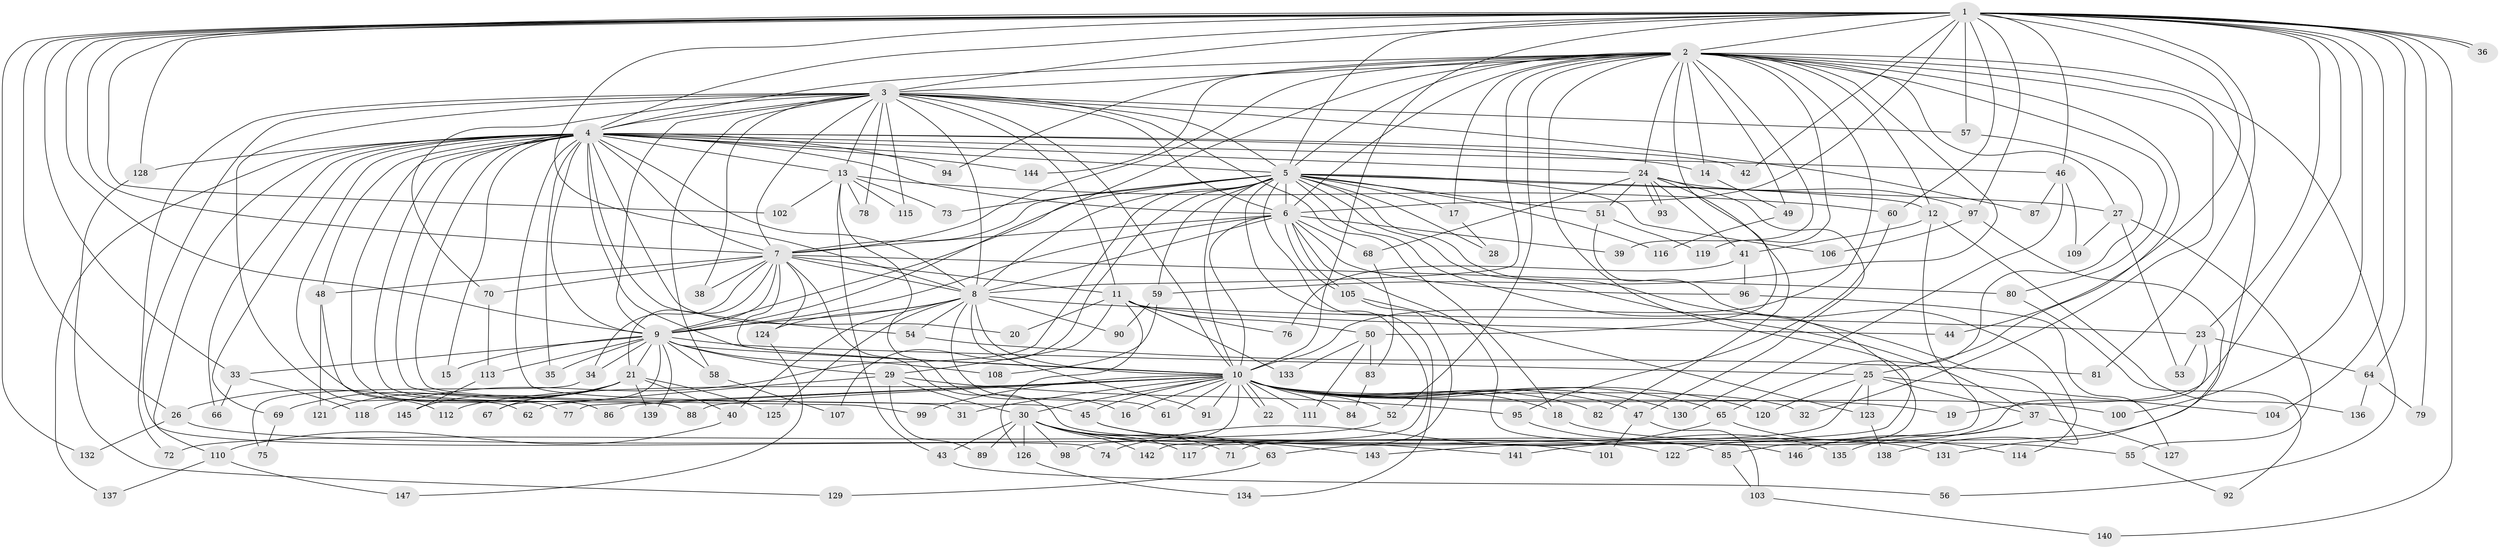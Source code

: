 // coarse degree distribution, {26: 0.009708737864077669, 23: 0.009708737864077669, 18: 0.009708737864077669, 30: 0.009708737864077669, 22: 0.009708737864077669, 13: 0.009708737864077669, 16: 0.009708737864077669, 15: 0.009708737864077669, 19: 0.009708737864077669, 32: 0.009708737864077669, 9: 0.019417475728155338, 5: 0.019417475728155338, 3: 0.13592233009708737, 2: 0.5242718446601942, 8: 0.019417475728155338, 11: 0.009708737864077669, 1: 0.02912621359223301, 7: 0.019417475728155338, 4: 0.07766990291262135, 6: 0.038834951456310676, 12: 0.009708737864077669}
// Generated by graph-tools (version 1.1) at 2025/49/03/04/25 22:49:53]
// undirected, 147 vertices, 319 edges
graph export_dot {
  node [color=gray90,style=filled];
  1;
  2;
  3;
  4;
  5;
  6;
  7;
  8;
  9;
  10;
  11;
  12;
  13;
  14;
  15;
  16;
  17;
  18;
  19;
  20;
  21;
  22;
  23;
  24;
  25;
  26;
  27;
  28;
  29;
  30;
  31;
  32;
  33;
  34;
  35;
  36;
  37;
  38;
  39;
  40;
  41;
  42;
  43;
  44;
  45;
  46;
  47;
  48;
  49;
  50;
  51;
  52;
  53;
  54;
  55;
  56;
  57;
  58;
  59;
  60;
  61;
  62;
  63;
  64;
  65;
  66;
  67;
  68;
  69;
  70;
  71;
  72;
  73;
  74;
  75;
  76;
  77;
  78;
  79;
  80;
  81;
  82;
  83;
  84;
  85;
  86;
  87;
  88;
  89;
  90;
  91;
  92;
  93;
  94;
  95;
  96;
  97;
  98;
  99;
  100;
  101;
  102;
  103;
  104;
  105;
  106;
  107;
  108;
  109;
  110;
  111;
  112;
  113;
  114;
  115;
  116;
  117;
  118;
  119;
  120;
  121;
  122;
  123;
  124;
  125;
  126;
  127;
  128;
  129;
  130;
  131;
  132;
  133;
  134;
  135;
  136;
  137;
  138;
  139;
  140;
  141;
  142;
  143;
  144;
  145;
  146;
  147;
  1 -- 2;
  1 -- 3;
  1 -- 4;
  1 -- 5;
  1 -- 6;
  1 -- 7;
  1 -- 8;
  1 -- 9;
  1 -- 10;
  1 -- 19;
  1 -- 23;
  1 -- 26;
  1 -- 33;
  1 -- 36;
  1 -- 36;
  1 -- 42;
  1 -- 44;
  1 -- 46;
  1 -- 57;
  1 -- 60;
  1 -- 64;
  1 -- 79;
  1 -- 81;
  1 -- 97;
  1 -- 100;
  1 -- 102;
  1 -- 104;
  1 -- 128;
  1 -- 132;
  1 -- 140;
  2 -- 3;
  2 -- 4;
  2 -- 5;
  2 -- 6;
  2 -- 7;
  2 -- 8;
  2 -- 9;
  2 -- 10;
  2 -- 12;
  2 -- 14;
  2 -- 17;
  2 -- 24;
  2 -- 25;
  2 -- 27;
  2 -- 32;
  2 -- 39;
  2 -- 49;
  2 -- 50;
  2 -- 52;
  2 -- 56;
  2 -- 59;
  2 -- 63;
  2 -- 80;
  2 -- 94;
  2 -- 119;
  2 -- 122;
  2 -- 144;
  3 -- 4;
  3 -- 5;
  3 -- 6;
  3 -- 7;
  3 -- 8;
  3 -- 9;
  3 -- 10;
  3 -- 11;
  3 -- 13;
  3 -- 18;
  3 -- 38;
  3 -- 57;
  3 -- 58;
  3 -- 70;
  3 -- 72;
  3 -- 74;
  3 -- 78;
  3 -- 87;
  3 -- 112;
  3 -- 115;
  4 -- 5;
  4 -- 6;
  4 -- 7;
  4 -- 8;
  4 -- 9;
  4 -- 10;
  4 -- 13;
  4 -- 14;
  4 -- 15;
  4 -- 20;
  4 -- 24;
  4 -- 31;
  4 -- 35;
  4 -- 42;
  4 -- 45;
  4 -- 46;
  4 -- 48;
  4 -- 54;
  4 -- 66;
  4 -- 69;
  4 -- 77;
  4 -- 86;
  4 -- 88;
  4 -- 94;
  4 -- 99;
  4 -- 110;
  4 -- 128;
  4 -- 137;
  4 -- 144;
  5 -- 6;
  5 -- 7;
  5 -- 8;
  5 -- 9;
  5 -- 10;
  5 -- 12;
  5 -- 17;
  5 -- 27;
  5 -- 28;
  5 -- 37;
  5 -- 51;
  5 -- 59;
  5 -- 73;
  5 -- 85;
  5 -- 106;
  5 -- 107;
  5 -- 116;
  5 -- 118;
  5 -- 134;
  5 -- 138;
  5 -- 142;
  6 -- 7;
  6 -- 8;
  6 -- 9;
  6 -- 10;
  6 -- 39;
  6 -- 68;
  6 -- 96;
  6 -- 105;
  6 -- 105;
  6 -- 146;
  7 -- 8;
  7 -- 9;
  7 -- 10;
  7 -- 11;
  7 -- 21;
  7 -- 34;
  7 -- 38;
  7 -- 48;
  7 -- 70;
  7 -- 80;
  7 -- 101;
  7 -- 124;
  8 -- 9;
  8 -- 10;
  8 -- 23;
  8 -- 40;
  8 -- 54;
  8 -- 61;
  8 -- 90;
  8 -- 91;
  8 -- 124;
  8 -- 125;
  9 -- 10;
  9 -- 15;
  9 -- 21;
  9 -- 25;
  9 -- 29;
  9 -- 33;
  9 -- 34;
  9 -- 35;
  9 -- 58;
  9 -- 67;
  9 -- 108;
  9 -- 113;
  9 -- 139;
  10 -- 16;
  10 -- 18;
  10 -- 19;
  10 -- 22;
  10 -- 22;
  10 -- 30;
  10 -- 31;
  10 -- 32;
  10 -- 45;
  10 -- 47;
  10 -- 52;
  10 -- 61;
  10 -- 65;
  10 -- 77;
  10 -- 82;
  10 -- 84;
  10 -- 86;
  10 -- 88;
  10 -- 91;
  10 -- 98;
  10 -- 99;
  10 -- 100;
  10 -- 111;
  10 -- 112;
  10 -- 120;
  10 -- 130;
  11 -- 20;
  11 -- 29;
  11 -- 44;
  11 -- 50;
  11 -- 76;
  11 -- 126;
  11 -- 133;
  12 -- 41;
  12 -- 136;
  12 -- 143;
  13 -- 16;
  13 -- 43;
  13 -- 60;
  13 -- 73;
  13 -- 78;
  13 -- 102;
  13 -- 115;
  14 -- 49;
  17 -- 28;
  18 -- 55;
  21 -- 26;
  21 -- 40;
  21 -- 67;
  21 -- 69;
  21 -- 121;
  21 -- 125;
  21 -- 139;
  21 -- 145;
  23 -- 53;
  23 -- 64;
  23 -- 141;
  24 -- 41;
  24 -- 47;
  24 -- 51;
  24 -- 68;
  24 -- 82;
  24 -- 93;
  24 -- 93;
  24 -- 97;
  25 -- 37;
  25 -- 71;
  25 -- 104;
  25 -- 120;
  25 -- 123;
  26 -- 122;
  26 -- 132;
  27 -- 53;
  27 -- 55;
  27 -- 109;
  29 -- 30;
  29 -- 62;
  29 -- 89;
  29 -- 95;
  30 -- 43;
  30 -- 63;
  30 -- 71;
  30 -- 89;
  30 -- 98;
  30 -- 117;
  30 -- 126;
  30 -- 141;
  30 -- 142;
  30 -- 143;
  33 -- 66;
  33 -- 118;
  34 -- 75;
  37 -- 127;
  37 -- 135;
  37 -- 146;
  40 -- 110;
  41 -- 76;
  41 -- 96;
  43 -- 56;
  45 -- 85;
  45 -- 131;
  46 -- 87;
  46 -- 109;
  46 -- 130;
  47 -- 101;
  47 -- 103;
  48 -- 62;
  48 -- 121;
  49 -- 116;
  50 -- 83;
  50 -- 111;
  50 -- 133;
  51 -- 114;
  51 -- 119;
  52 -- 72;
  54 -- 81;
  55 -- 92;
  57 -- 65;
  58 -- 107;
  59 -- 90;
  59 -- 108;
  60 -- 95;
  63 -- 129;
  64 -- 79;
  64 -- 136;
  65 -- 74;
  65 -- 114;
  68 -- 83;
  69 -- 75;
  70 -- 113;
  80 -- 92;
  83 -- 84;
  85 -- 103;
  95 -- 135;
  96 -- 127;
  97 -- 106;
  97 -- 131;
  103 -- 140;
  105 -- 117;
  105 -- 123;
  110 -- 137;
  110 -- 147;
  113 -- 145;
  123 -- 138;
  124 -- 147;
  126 -- 134;
  128 -- 129;
}
